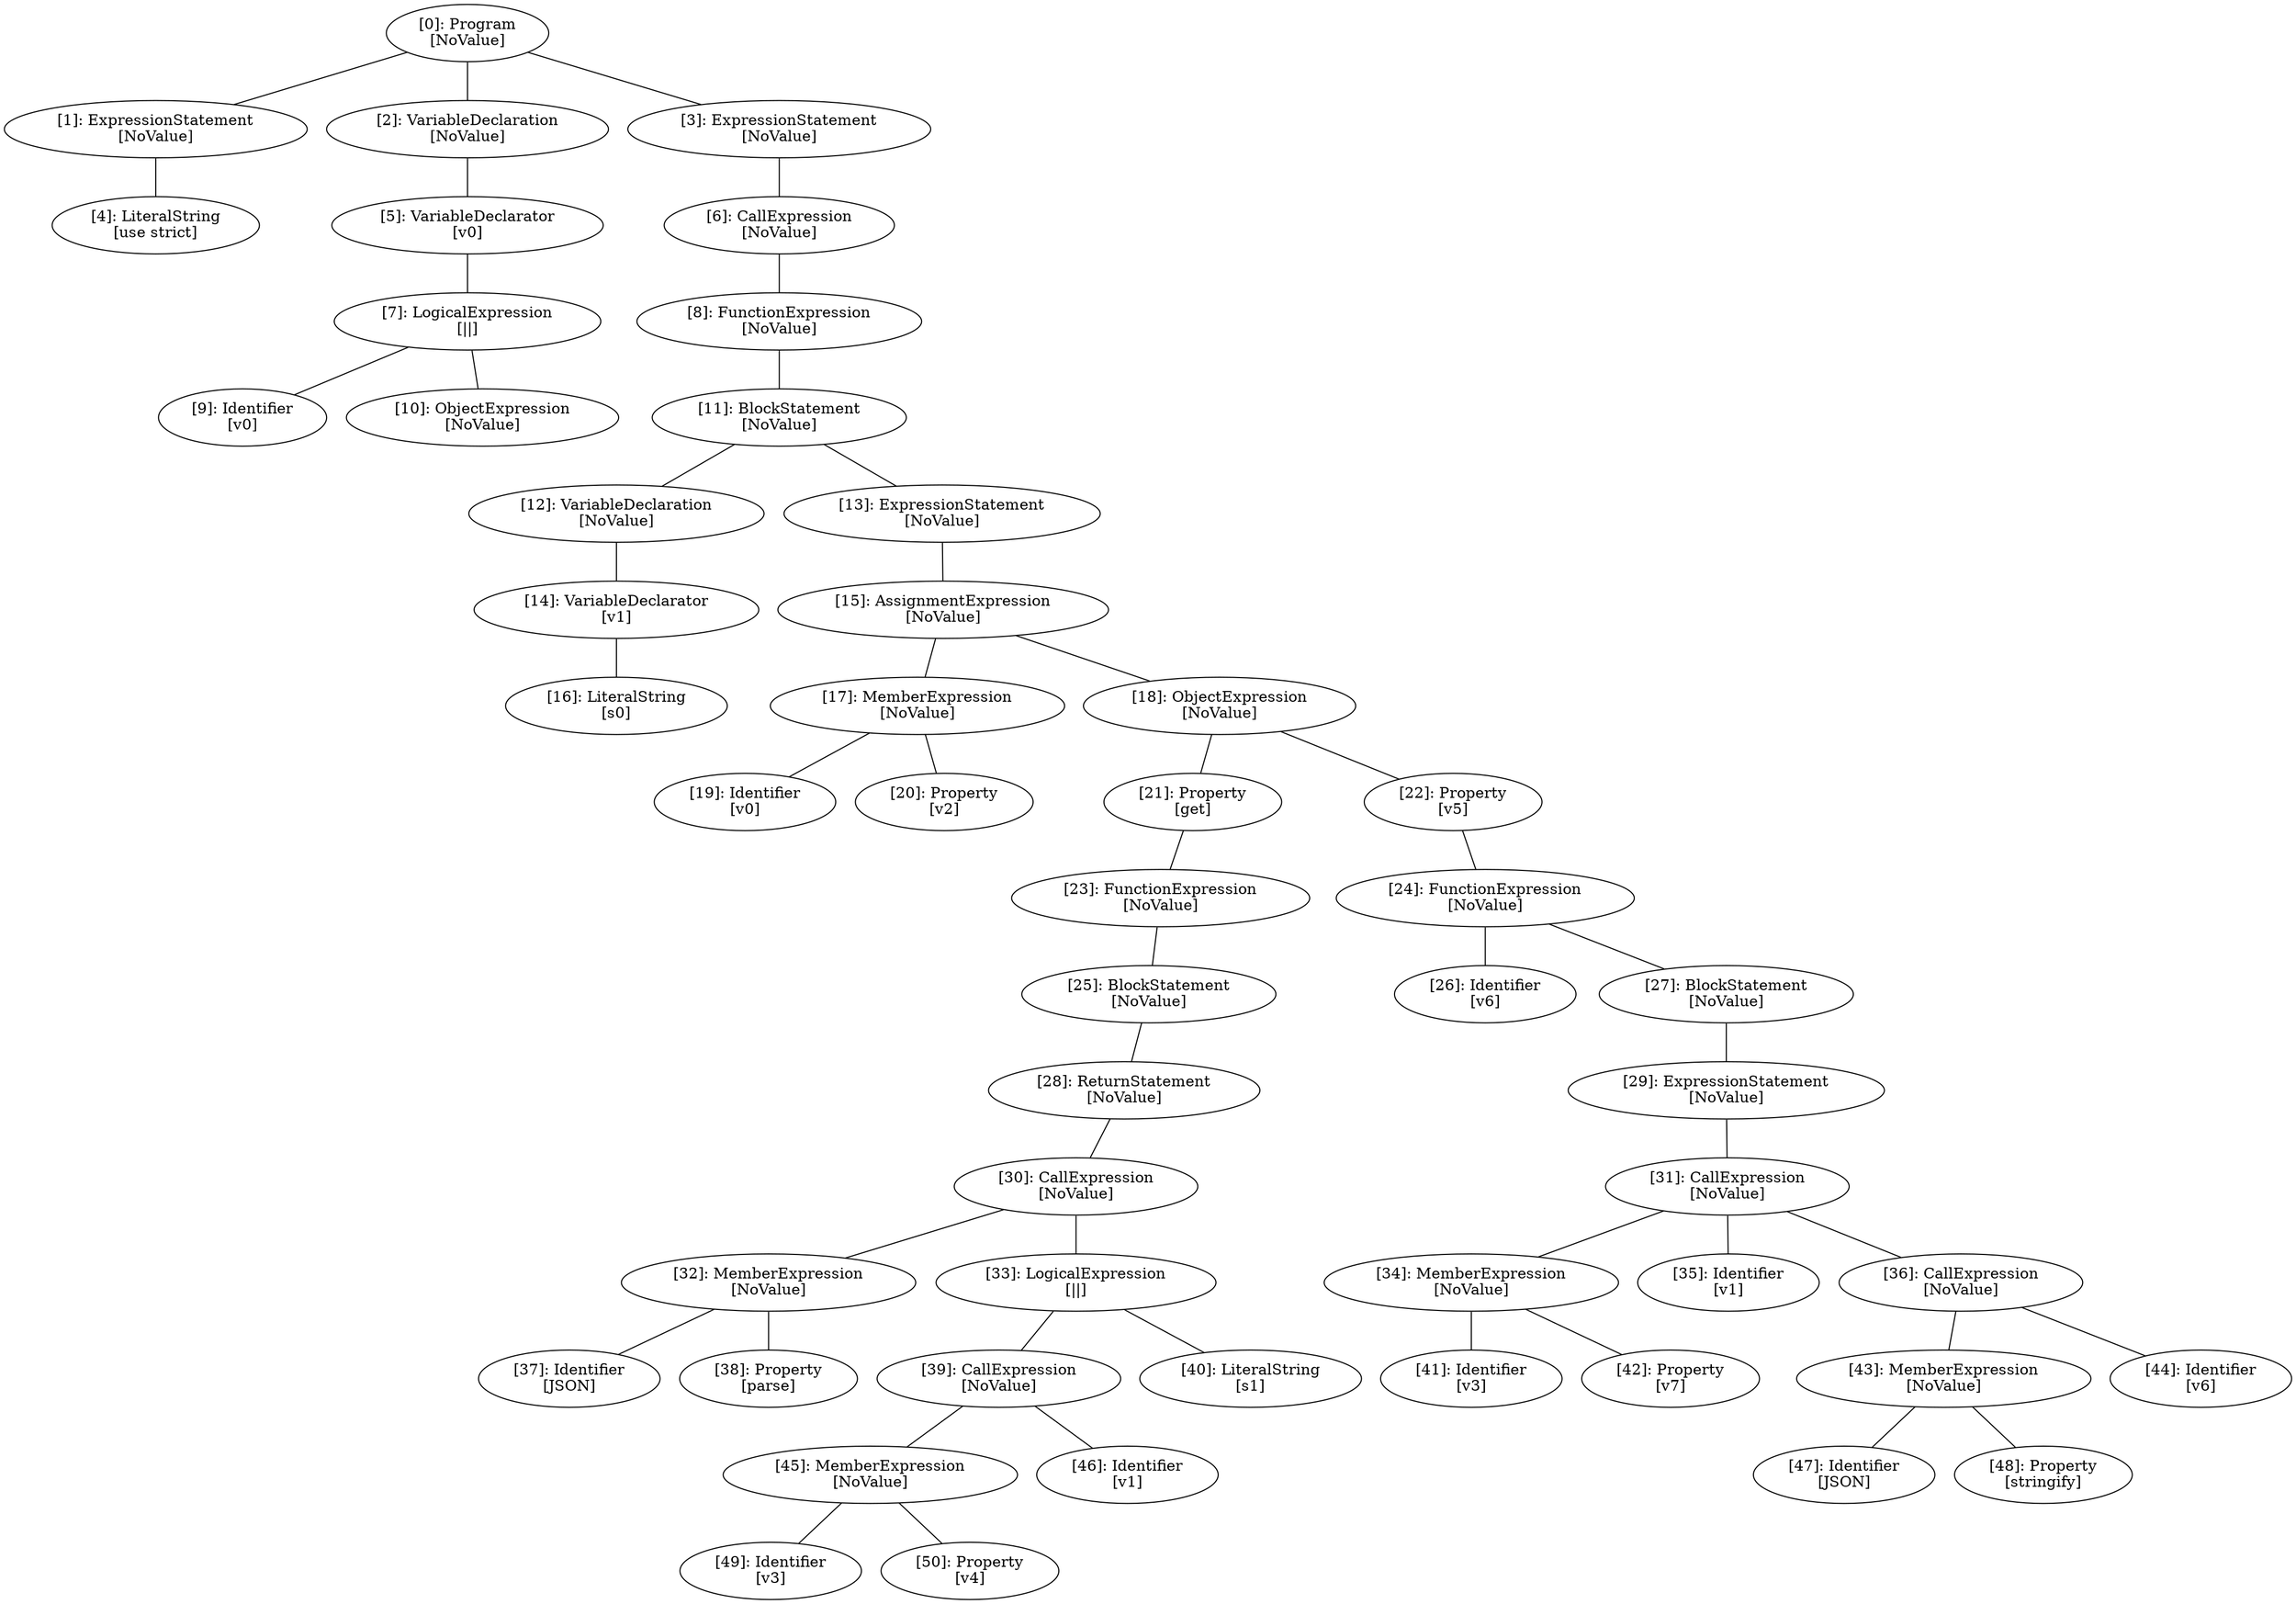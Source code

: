 // Result
graph {
	0 [label="[0]: Program
[NoValue]"]
	1 [label="[1]: ExpressionStatement
[NoValue]"]
	2 [label="[2]: VariableDeclaration
[NoValue]"]
	3 [label="[3]: ExpressionStatement
[NoValue]"]
	4 [label="[4]: LiteralString
[use strict]"]
	5 [label="[5]: VariableDeclarator
[v0]"]
	6 [label="[6]: CallExpression
[NoValue]"]
	7 [label="[7]: LogicalExpression
[||]"]
	8 [label="[8]: FunctionExpression
[NoValue]"]
	9 [label="[9]: Identifier
[v0]"]
	10 [label="[10]: ObjectExpression
[NoValue]"]
	11 [label="[11]: BlockStatement
[NoValue]"]
	12 [label="[12]: VariableDeclaration
[NoValue]"]
	13 [label="[13]: ExpressionStatement
[NoValue]"]
	14 [label="[14]: VariableDeclarator
[v1]"]
	15 [label="[15]: AssignmentExpression
[NoValue]"]
	16 [label="[16]: LiteralString
[s0]"]
	17 [label="[17]: MemberExpression
[NoValue]"]
	18 [label="[18]: ObjectExpression
[NoValue]"]
	19 [label="[19]: Identifier
[v0]"]
	20 [label="[20]: Property
[v2]"]
	21 [label="[21]: Property
[get]"]
	22 [label="[22]: Property
[v5]"]
	23 [label="[23]: FunctionExpression
[NoValue]"]
	24 [label="[24]: FunctionExpression
[NoValue]"]
	25 [label="[25]: BlockStatement
[NoValue]"]
	26 [label="[26]: Identifier
[v6]"]
	27 [label="[27]: BlockStatement
[NoValue]"]
	28 [label="[28]: ReturnStatement
[NoValue]"]
	29 [label="[29]: ExpressionStatement
[NoValue]"]
	30 [label="[30]: CallExpression
[NoValue]"]
	31 [label="[31]: CallExpression
[NoValue]"]
	32 [label="[32]: MemberExpression
[NoValue]"]
	33 [label="[33]: LogicalExpression
[||]"]
	34 [label="[34]: MemberExpression
[NoValue]"]
	35 [label="[35]: Identifier
[v1]"]
	36 [label="[36]: CallExpression
[NoValue]"]
	37 [label="[37]: Identifier
[JSON]"]
	38 [label="[38]: Property
[parse]"]
	39 [label="[39]: CallExpression
[NoValue]"]
	40 [label="[40]: LiteralString
[s1]"]
	41 [label="[41]: Identifier
[v3]"]
	42 [label="[42]: Property
[v7]"]
	43 [label="[43]: MemberExpression
[NoValue]"]
	44 [label="[44]: Identifier
[v6]"]
	45 [label="[45]: MemberExpression
[NoValue]"]
	46 [label="[46]: Identifier
[v1]"]
	47 [label="[47]: Identifier
[JSON]"]
	48 [label="[48]: Property
[stringify]"]
	49 [label="[49]: Identifier
[v3]"]
	50 [label="[50]: Property
[v4]"]
	0 -- 1
	0 -- 2
	0 -- 3
	1 -- 4
	2 -- 5
	3 -- 6
	5 -- 7
	6 -- 8
	7 -- 9
	7 -- 10
	8 -- 11
	11 -- 12
	11 -- 13
	12 -- 14
	13 -- 15
	14 -- 16
	15 -- 17
	15 -- 18
	17 -- 19
	17 -- 20
	18 -- 21
	18 -- 22
	21 -- 23
	22 -- 24
	23 -- 25
	24 -- 26
	24 -- 27
	25 -- 28
	27 -- 29
	28 -- 30
	29 -- 31
	30 -- 32
	30 -- 33
	31 -- 34
	31 -- 35
	31 -- 36
	32 -- 37
	32 -- 38
	33 -- 39
	33 -- 40
	34 -- 41
	34 -- 42
	36 -- 43
	36 -- 44
	39 -- 45
	39 -- 46
	43 -- 47
	43 -- 48
	45 -- 49
	45 -- 50
}
